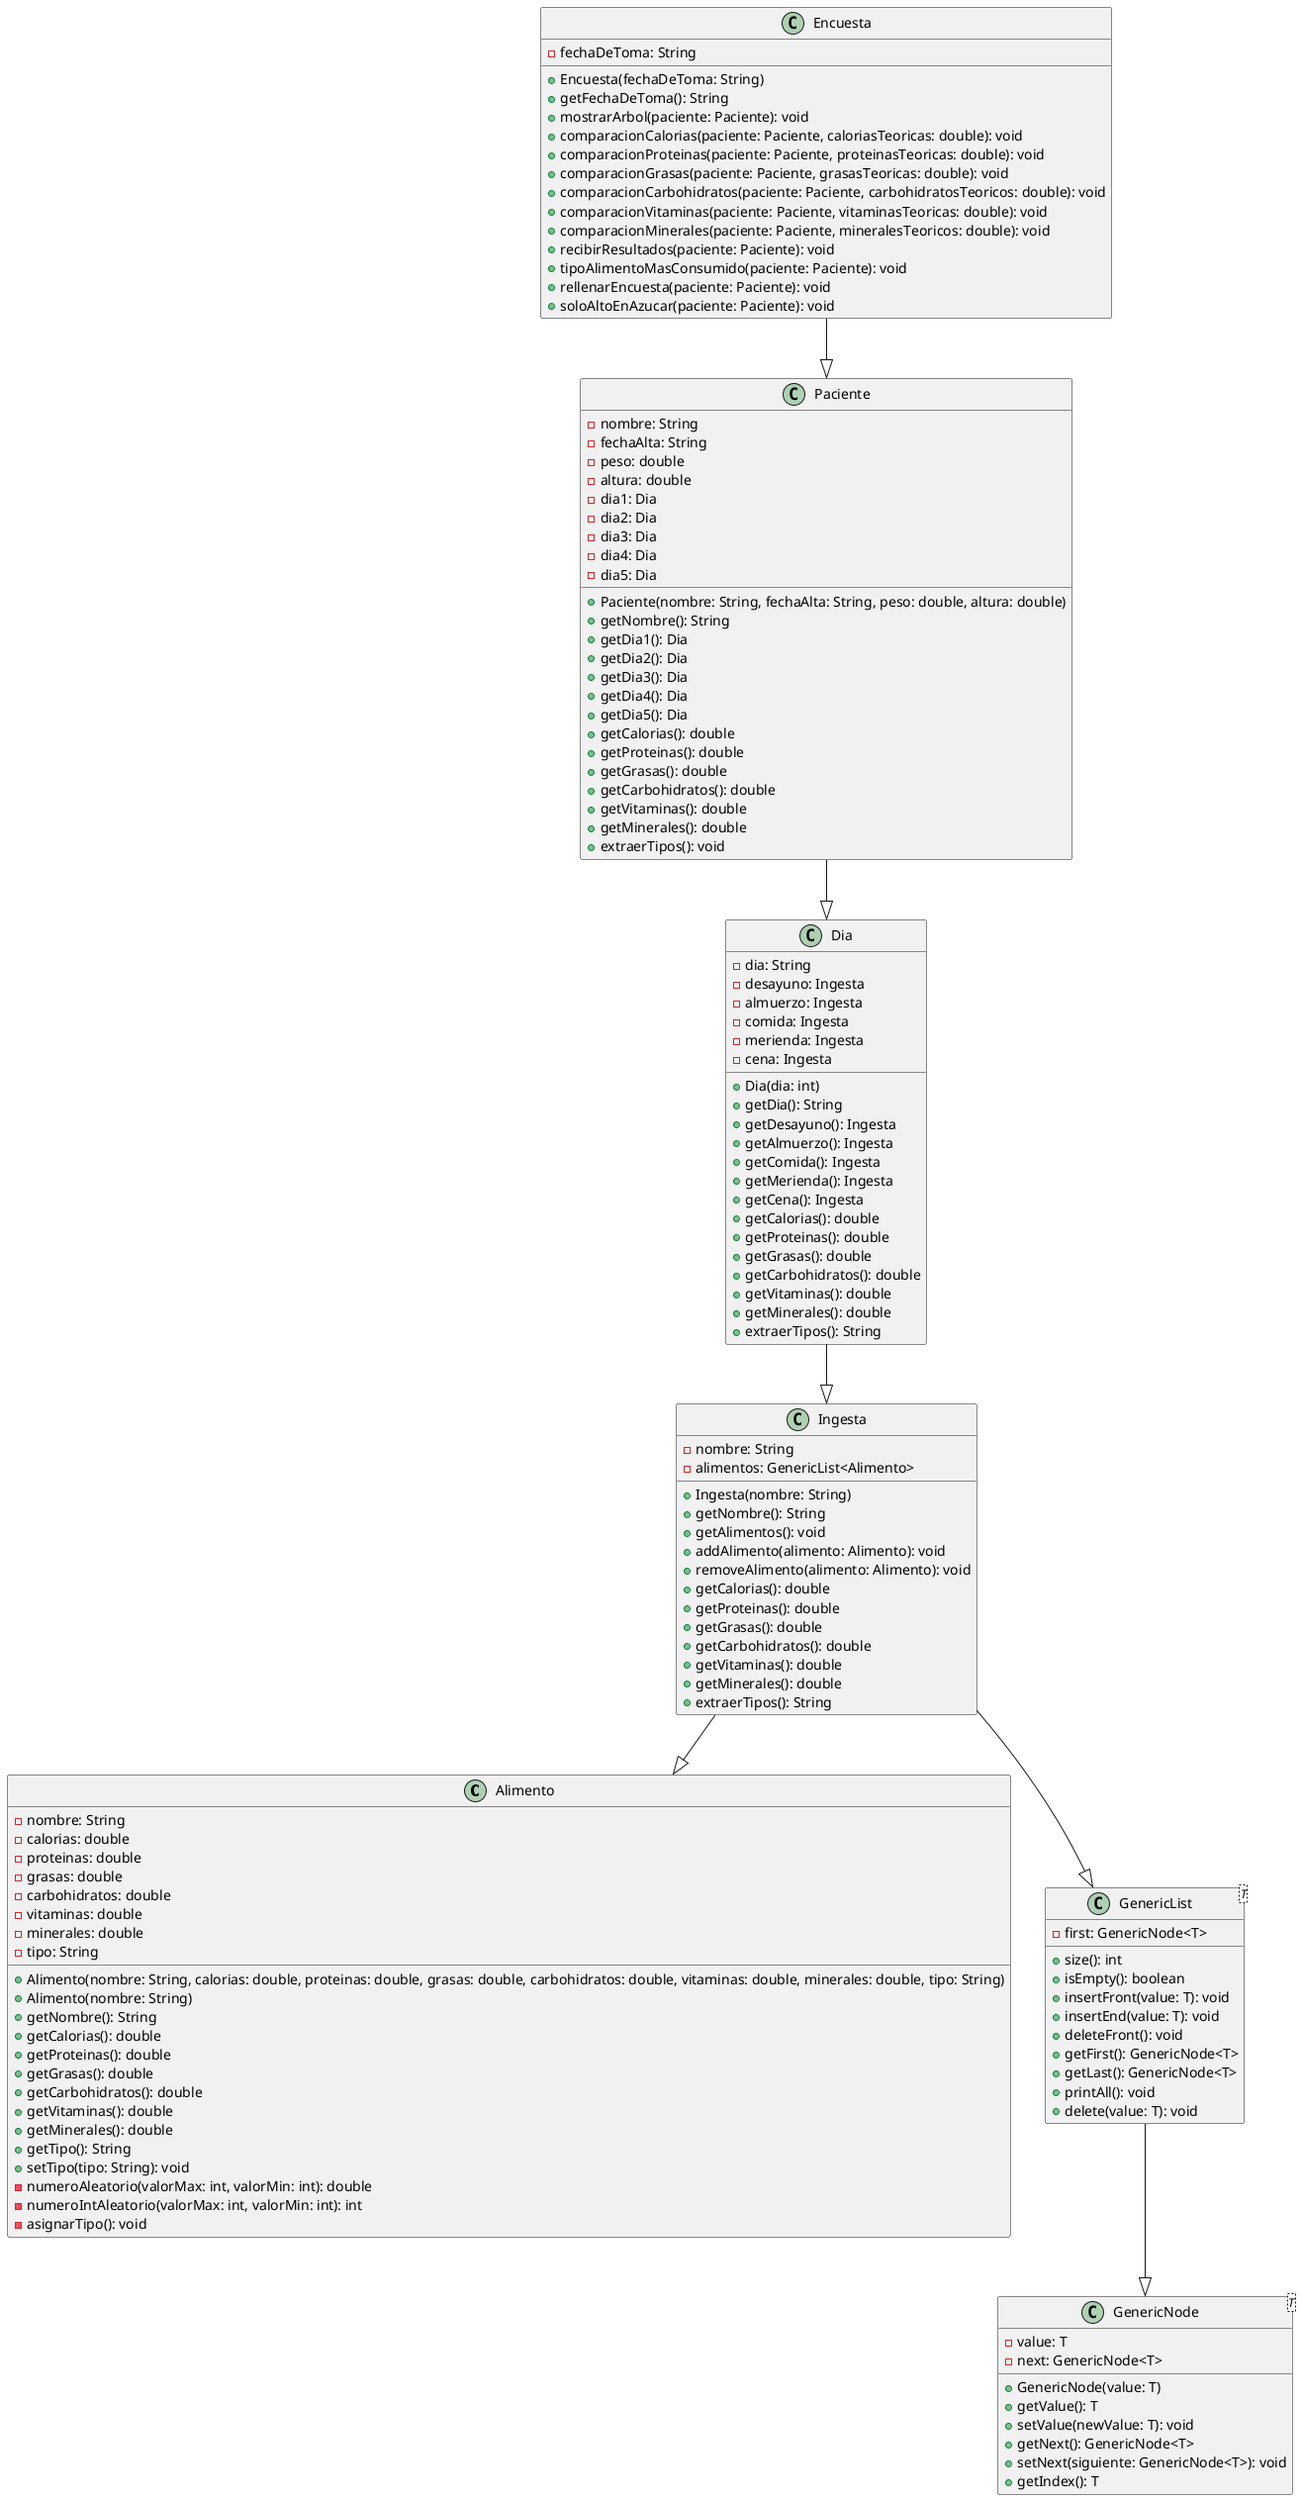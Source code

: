 @startuml
class Alimento {
    - nombre: String
    - calorias: double
    - proteinas: double
    - grasas: double
    - carbohidratos: double
    - vitaminas: double
    - minerales: double
    - tipo: String

    + Alimento(nombre: String, calorias: double, proteinas: double, grasas: double, carbohidratos: double, vitaminas: double, minerales: double, tipo: String)
    + Alimento(nombre: String)
    + getNombre(): String
    + getCalorias(): double
    + getProteinas(): double
    + getGrasas(): double
    + getCarbohidratos(): double
    + getVitaminas(): double
    + getMinerales(): double
    + getTipo(): String
    + setTipo(tipo: String): void
    - numeroAleatorio(valorMax: int, valorMin: int): double
    - numeroIntAleatorio(valorMax: int, valorMin: int): int
    - asignarTipo(): void
}
class Dia {
    - dia: String
    - desayuno: Ingesta
    - almuerzo: Ingesta
    - comida: Ingesta
    - merienda: Ingesta
    - cena: Ingesta

    + Dia(dia: int)
    + getDia(): String
    + getDesayuno(): Ingesta
    + getAlmuerzo(): Ingesta
    + getComida(): Ingesta
    + getMerienda(): Ingesta
    + getCena(): Ingesta
    + getCalorias(): double
    + getProteinas(): double
    + getGrasas(): double
    + getCarbohidratos(): double
    + getVitaminas(): double
    + getMinerales(): double
    + extraerTipos(): String
}
class Ingesta {
    - nombre: String
    - alimentos: GenericList<Alimento>

    + Ingesta(nombre: String)
    + getNombre(): String
    + getAlimentos(): void
    + addAlimento(alimento: Alimento): void
    + removeAlimento(alimento: Alimento): void
    + getCalorias(): double
    + getProteinas(): double
    + getGrasas(): double
    + getCarbohidratos(): double
    + getVitaminas(): double
    + getMinerales(): double
    + extraerTipos(): String
}
class Paciente {
    - nombre: String
    - fechaAlta: String
    - peso: double
    - altura: double
    - dia1: Dia
    - dia2: Dia
    - dia3: Dia
    - dia4: Dia
    - dia5: Dia

    + Paciente(nombre: String, fechaAlta: String, peso: double, altura: double)
    + getNombre(): String
    + getDia1(): Dia
    + getDia2(): Dia
    + getDia3(): Dia
    + getDia4(): Dia
    + getDia5(): Dia
    + getCalorias(): double
    + getProteinas(): double
    + getGrasas(): double
    + getCarbohidratos(): double
    + getVitaminas(): double
    + getMinerales(): double
    + extraerTipos(): void
}
class Encuesta {
    - fechaDeToma: String

    + Encuesta(fechaDeToma: String)
    + getFechaDeToma(): String
    + mostrarArbol(paciente: Paciente): void
    + comparacionCalorias(paciente: Paciente, caloriasTeoricas: double): void
    + comparacionProteinas(paciente: Paciente, proteinasTeoricas: double): void
    + comparacionGrasas(paciente: Paciente, grasasTeoricas: double): void
    + comparacionCarbohidratos(paciente: Paciente, carbohidratosTeoricos: double): void
    + comparacionVitaminas(paciente: Paciente, vitaminasTeoricas: double): void
    + comparacionMinerales(paciente: Paciente, mineralesTeoricos: double): void
    + recibirResultados(paciente: Paciente): void
    + tipoAlimentoMasConsumido(paciente: Paciente): void
    + rellenarEncuesta(paciente: Paciente): void
    + soloAltoEnAzucar(paciente: Paciente): void
}
class GenericList<T> {
    - first: GenericNode<T>

    + size(): int
    + isEmpty(): boolean
    + insertFront(value: T): void
    + insertEnd(value: T): void
    + deleteFront(): void
    + getFirst(): GenericNode<T>
    + getLast(): GenericNode<T>
    + printAll(): void
    + delete(value: T): void
}
class GenericNode<T> {
    - value: T
    - next: GenericNode<T>

    + GenericNode(value: T)
    + getValue(): T
    + setValue(newValue: T): void
    + getNext(): GenericNode<T>
    + setNext(siguiente: GenericNode<T>): void
    + getIndex(): T
}
GenericList --|> GenericNode
Ingesta --|> GenericList
Ingesta --|> Alimento
Dia --|> Ingesta
Paciente --|> Dia
Encuesta --|> Paciente
@enduml